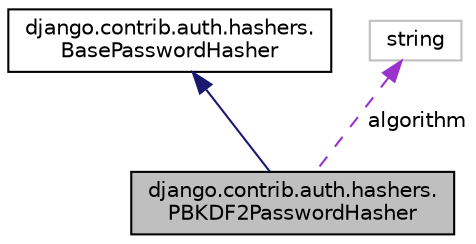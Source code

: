digraph "django.contrib.auth.hashers.PBKDF2PasswordHasher"
{
 // LATEX_PDF_SIZE
  edge [fontname="Helvetica",fontsize="10",labelfontname="Helvetica",labelfontsize="10"];
  node [fontname="Helvetica",fontsize="10",shape=record];
  Node1 [label="django.contrib.auth.hashers.\lPBKDF2PasswordHasher",height=0.2,width=0.4,color="black", fillcolor="grey75", style="filled", fontcolor="black",tooltip=" "];
  Node2 -> Node1 [dir="back",color="midnightblue",fontsize="10",style="solid"];
  Node2 [label="django.contrib.auth.hashers.\lBasePasswordHasher",height=0.2,width=0.4,color="black", fillcolor="white", style="filled",URL="$classdjango_1_1contrib_1_1auth_1_1hashers_1_1_base_password_hasher.html",tooltip=" "];
  Node3 -> Node1 [dir="back",color="darkorchid3",fontsize="10",style="dashed",label=" algorithm" ];
  Node3 [label="string",height=0.2,width=0.4,color="grey75", fillcolor="white", style="filled",tooltip=" "];
}
